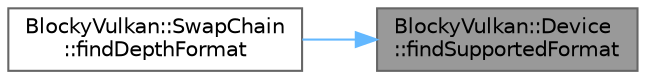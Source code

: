 digraph "BlockyVulkan::Device::findSupportedFormat"
{
 // LATEX_PDF_SIZE
  bgcolor="transparent";
  edge [fontname=Helvetica,fontsize=10,labelfontname=Helvetica,labelfontsize=10];
  node [fontname=Helvetica,fontsize=10,shape=box,height=0.2,width=0.4];
  rankdir="RL";
  Node1 [id="Node000001",label="BlockyVulkan::Device\l::findSupportedFormat",height=0.2,width=0.4,color="gray40", fillcolor="grey60", style="filled", fontcolor="black",tooltip=" "];
  Node1 -> Node2 [id="edge2_Node000001_Node000002",dir="back",color="steelblue1",style="solid",tooltip=" "];
  Node2 [id="Node000002",label="BlockyVulkan::SwapChain\l::findDepthFormat",height=0.2,width=0.4,color="grey40", fillcolor="white", style="filled",URL="$class_blocky_vulkan_1_1_swap_chain.html#a032370066d55a3da18dfcb8ff25bd634",tooltip=" "];
}
